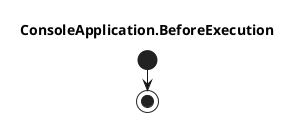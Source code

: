 @startuml ConsoleApplication.BeforeExecution
title ConsoleApplication.BeforeExecution
start
stop
@enduml
